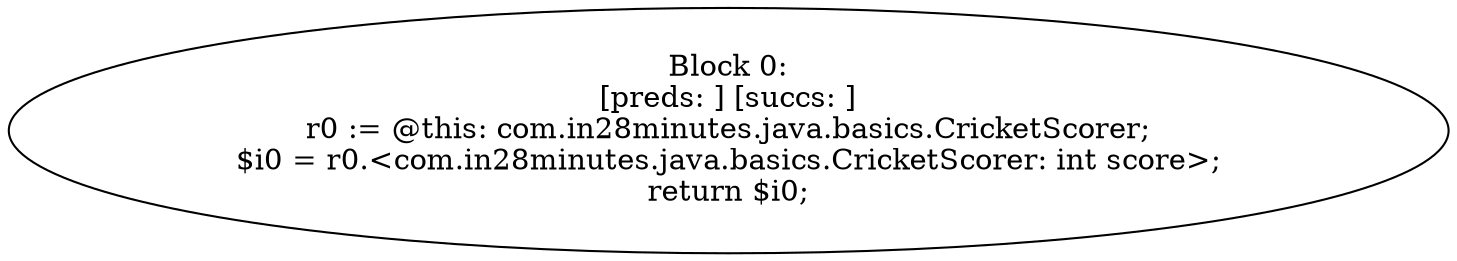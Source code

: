 digraph "unitGraph" {
    "Block 0:
[preds: ] [succs: ]
r0 := @this: com.in28minutes.java.basics.CricketScorer;
$i0 = r0.<com.in28minutes.java.basics.CricketScorer: int score>;
return $i0;
"
}
